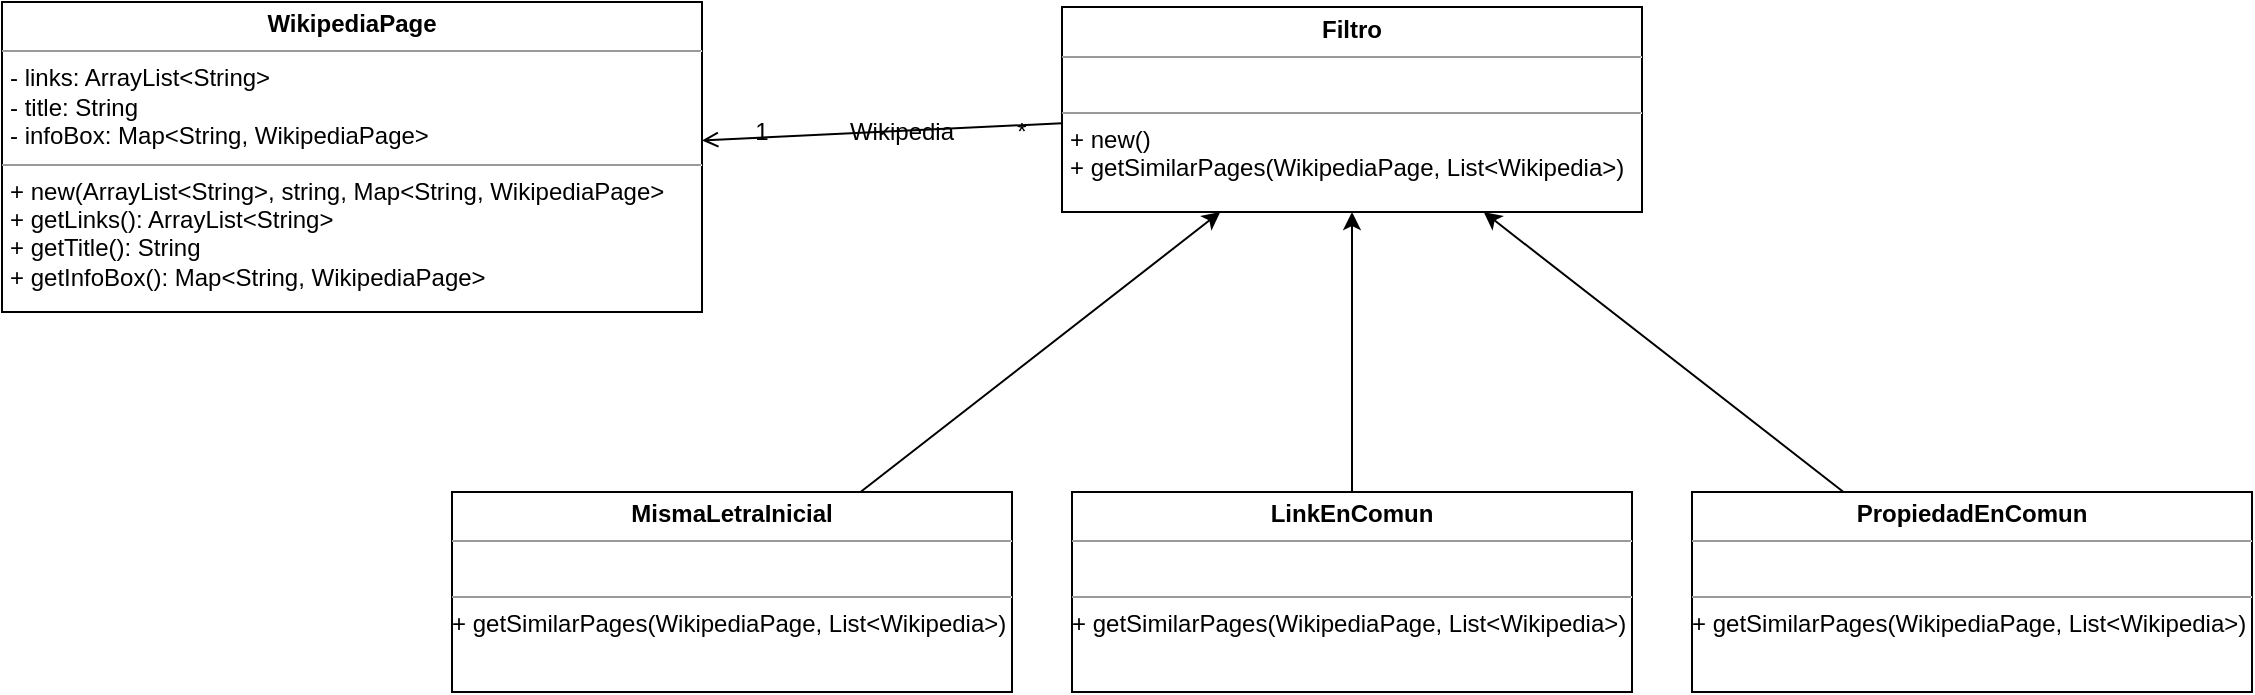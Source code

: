 <mxfile version="13.7.9" type="device"><diagram id="TK9xkPiP6irHD9CkmNx6" name="Página-1"><mxGraphModel dx="1000" dy="1103" grid="1" gridSize="10" guides="1" tooltips="1" connect="1" arrows="1" fold="1" page="1" pageScale="1" pageWidth="1169" pageHeight="827" math="0" shadow="0"><root><mxCell id="0"/><mxCell id="1" parent="0"/><mxCell id="LAK4rQio9nviBrlPd4jN-1" value="&lt;p style=&quot;margin: 0px ; margin-top: 4px ; text-align: center&quot;&gt;&lt;b&gt;WikipediaPage&lt;/b&gt;&lt;/p&gt;&lt;hr size=&quot;1&quot;&gt;&lt;p style=&quot;margin: 0px ; margin-left: 4px&quot;&gt;- links: ArrayList&amp;lt;String&amp;gt;&lt;/p&gt;&lt;p style=&quot;margin: 0px ; margin-left: 4px&quot;&gt;- title: String&lt;/p&gt;&lt;p style=&quot;margin: 0px ; margin-left: 4px&quot;&gt;- infoBox: Map&amp;lt;String, WikipediaPage&amp;gt;&lt;/p&gt;&lt;hr size=&quot;1&quot;&gt;&lt;p style=&quot;margin: 0px ; margin-left: 4px&quot;&gt;+ new(ArrayList&amp;lt;String&amp;gt;, string, Map&amp;lt;String, WikipediaPage&amp;gt;&lt;/p&gt;&lt;p style=&quot;margin: 0px ; margin-left: 4px&quot;&gt;+ getLinks(): ArrayList&amp;lt;String&amp;gt;&lt;/p&gt;&lt;p style=&quot;margin: 0px ; margin-left: 4px&quot;&gt;+ getTitle(): String&lt;/p&gt;&lt;p style=&quot;margin: 0px ; margin-left: 4px&quot;&gt;+ getInfoBox(): Map&amp;lt;String, WikipediaPage&amp;gt;&lt;/p&gt;" style="verticalAlign=top;align=left;overflow=fill;fontSize=12;fontFamily=Helvetica;html=1;" parent="1" vertex="1"><mxGeometry x="30" y="155" width="350" height="155" as="geometry"/></mxCell><mxCell id="LAK4rQio9nviBrlPd4jN-2" value="&lt;p style=&quot;margin: 0px ; margin-top: 4px ; text-align: center&quot;&gt;&lt;b&gt;Filtro&lt;/b&gt;&lt;/p&gt;&lt;hr size=&quot;1&quot;&gt;&lt;p style=&quot;margin: 0px ; margin-left: 4px&quot;&gt;&lt;br&gt;&lt;/p&gt;&lt;hr size=&quot;1&quot;&gt;&lt;p style=&quot;margin: 0px ; margin-left: 4px&quot;&gt;+ new()&lt;/p&gt;&lt;p style=&quot;margin: 0px ; margin-left: 4px&quot;&gt;+ getSimilarPages(WikipediaPage, List&amp;lt;Wikipedia&amp;gt;)&lt;/p&gt;" style="verticalAlign=top;align=left;overflow=fill;fontSize=12;fontFamily=Helvetica;html=1;" parent="1" vertex="1"><mxGeometry x="560" y="157.5" width="290" height="102.5" as="geometry"/></mxCell><mxCell id="LAK4rQio9nviBrlPd4jN-3" value="" style="endArrow=open;html=1;endFill=0;" parent="1" source="LAK4rQio9nviBrlPd4jN-2" target="LAK4rQio9nviBrlPd4jN-1" edge="1"><mxGeometry width="50" height="50" relative="1" as="geometry"><mxPoint x="710" y="270" as="sourcePoint"/><mxPoint x="760" y="220" as="targetPoint"/></mxGeometry></mxCell><mxCell id="LAK4rQio9nviBrlPd4jN-4" value="Wikipedia" style="text;html=1;strokeColor=none;fillColor=none;align=center;verticalAlign=middle;whiteSpace=wrap;rounded=0;" parent="1" vertex="1"><mxGeometry x="460" y="210" width="40" height="20" as="geometry"/></mxCell><mxCell id="LAK4rQio9nviBrlPd4jN-5" value="*" style="text;html=1;strokeColor=none;fillColor=none;align=center;verticalAlign=middle;whiteSpace=wrap;rounded=0;" parent="1" vertex="1"><mxGeometry x="520" y="210" width="40" height="20" as="geometry"/></mxCell><mxCell id="LAK4rQio9nviBrlPd4jN-6" value="1" style="text;html=1;strokeColor=none;fillColor=none;align=center;verticalAlign=middle;whiteSpace=wrap;rounded=0;" parent="1" vertex="1"><mxGeometry x="390" y="210" width="40" height="20" as="geometry"/></mxCell><mxCell id="qD5pVwfBQUybM9TOloB--1" value="&lt;p style=&quot;margin: 0px ; margin-top: 4px ; text-align: center&quot;&gt;&lt;b&gt;MismaLetraInicial&lt;/b&gt;&lt;/p&gt;&lt;hr size=&quot;1&quot;&gt;&lt;p style=&quot;margin: 0px ; margin-left: 4px&quot;&gt;&lt;br&gt;&lt;/p&gt;&lt;hr size=&quot;1&quot;&gt;+ getSimilarPages(WikipediaPage, List&amp;lt;Wikipedia&amp;gt;)&lt;p style=&quot;margin: 0px ; margin-left: 4px&quot;&gt;&lt;/p&gt;" style="verticalAlign=top;align=left;overflow=fill;fontSize=12;fontFamily=Helvetica;html=1;" vertex="1" parent="1"><mxGeometry x="255" y="400" width="280" height="100" as="geometry"/></mxCell><mxCell id="qD5pVwfBQUybM9TOloB--2" value="&lt;p style=&quot;margin: 0px ; margin-top: 4px ; text-align: center&quot;&gt;&lt;b&gt;LinkEnComun&lt;/b&gt;&lt;/p&gt;&lt;hr size=&quot;1&quot;&gt;&lt;p style=&quot;margin: 0px ; margin-left: 4px&quot;&gt;&lt;br&gt;&lt;/p&gt;&lt;hr size=&quot;1&quot;&gt;+ getSimilarPages(WikipediaPage, List&amp;lt;Wikipedia&amp;gt;)&lt;p style=&quot;margin: 0px ; margin-left: 4px&quot;&gt;&lt;/p&gt;" style="verticalAlign=top;align=left;overflow=fill;fontSize=12;fontFamily=Helvetica;html=1;" vertex="1" parent="1"><mxGeometry x="565" y="400" width="280" height="100" as="geometry"/></mxCell><mxCell id="qD5pVwfBQUybM9TOloB--4" value="&lt;p style=&quot;margin: 0px ; margin-top: 4px ; text-align: center&quot;&gt;&lt;b&gt;PropiedadEnComun&lt;/b&gt;&lt;/p&gt;&lt;hr size=&quot;1&quot;&gt;&lt;p style=&quot;margin: 0px ; margin-left: 4px&quot;&gt;&lt;br&gt;&lt;/p&gt;&lt;hr size=&quot;1&quot;&gt;+ getSimilarPages(WikipediaPage, List&amp;lt;Wikipedia&amp;gt;)&lt;p style=&quot;margin: 0px ; margin-left: 4px&quot;&gt;&lt;/p&gt;" style="verticalAlign=top;align=left;overflow=fill;fontSize=12;fontFamily=Helvetica;html=1;" vertex="1" parent="1"><mxGeometry x="875" y="400" width="280" height="100" as="geometry"/></mxCell><mxCell id="qD5pVwfBQUybM9TOloB--5" value="" style="endArrow=classic;html=1;" edge="1" parent="1" source="qD5pVwfBQUybM9TOloB--1" target="LAK4rQio9nviBrlPd4jN-2"><mxGeometry width="50" height="50" relative="1" as="geometry"><mxPoint x="580" y="460" as="sourcePoint"/><mxPoint x="630" y="410" as="targetPoint"/></mxGeometry></mxCell><mxCell id="qD5pVwfBQUybM9TOloB--6" value="" style="endArrow=classic;html=1;" edge="1" parent="1" source="qD5pVwfBQUybM9TOloB--2" target="LAK4rQio9nviBrlPd4jN-2"><mxGeometry width="50" height="50" relative="1" as="geometry"><mxPoint x="489.762" y="380" as="sourcePoint"/><mxPoint x="643.413" y="270" as="targetPoint"/></mxGeometry></mxCell><mxCell id="qD5pVwfBQUybM9TOloB--7" value="" style="endArrow=classic;html=1;" edge="1" parent="1" source="qD5pVwfBQUybM9TOloB--4" target="LAK4rQio9nviBrlPd4jN-2"><mxGeometry width="50" height="50" relative="1" as="geometry"><mxPoint x="667.222" y="380" as="sourcePoint"/><mxPoint x="699.815" y="270" as="targetPoint"/></mxGeometry></mxCell></root></mxGraphModel></diagram></mxfile>